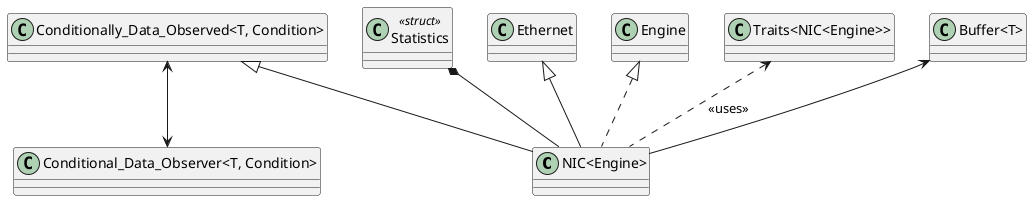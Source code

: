 @startuml NIC_Classes

' Class definitions
' # means private
class "NIC<Engine>" {
}

class "Conditionally_Data_Observed<T, Condition>" {
}

class "Statistics" <<struct>> {
}

' Relationships
Ethernet <|-- "NIC<Engine>"
"Conditionally_Data_Observed<T, Condition>" <|-- "NIC<Engine>"
Engine <|.. "NIC<Engine>"
"Statistics" *-- "NIC<Engine>"
"Traits<NIC<Engine>>" <.. "NIC<Engine>" : <<uses>>
"Buffer<T>" <-- "NIC<Engine>"
"Conditionally_Data_Observed<T, Condition>" <--> "Conditional_Data_Observer<T, Condition>"

@enduml 